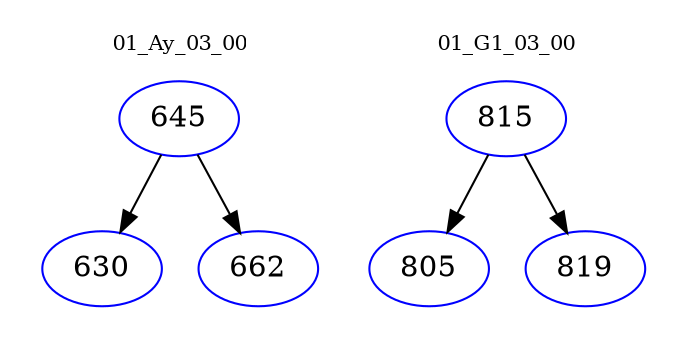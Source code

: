 digraph{
subgraph cluster_0 {
color = white
label = "01_Ay_03_00";
fontsize=10;
T0_645 [label="645", color="blue"]
T0_645 -> T0_630 [color="black"]
T0_630 [label="630", color="blue"]
T0_645 -> T0_662 [color="black"]
T0_662 [label="662", color="blue"]
}
subgraph cluster_1 {
color = white
label = "01_G1_03_00";
fontsize=10;
T1_815 [label="815", color="blue"]
T1_815 -> T1_805 [color="black"]
T1_805 [label="805", color="blue"]
T1_815 -> T1_819 [color="black"]
T1_819 [label="819", color="blue"]
}
}
